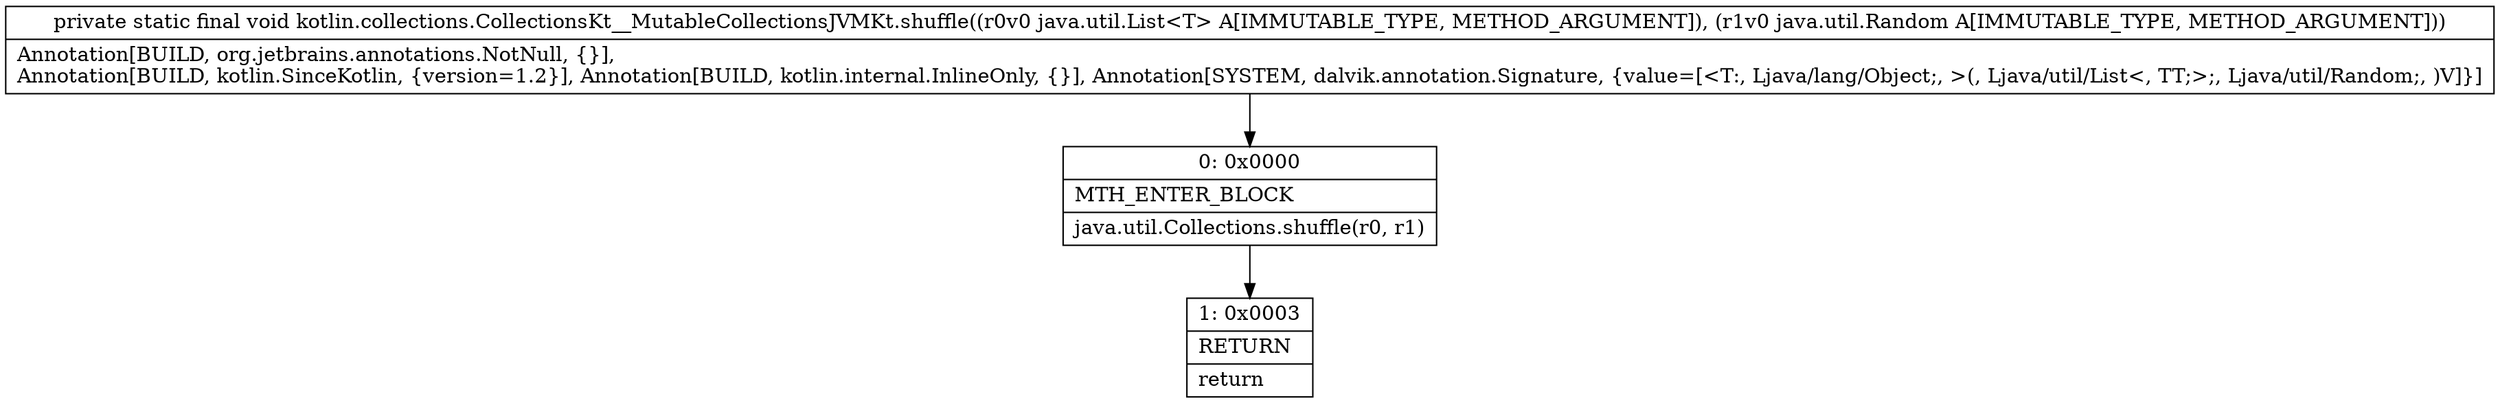 digraph "CFG forkotlin.collections.CollectionsKt__MutableCollectionsJVMKt.shuffle(Ljava\/util\/List;Ljava\/util\/Random;)V" {
Node_0 [shape=record,label="{0\:\ 0x0000|MTH_ENTER_BLOCK\l|java.util.Collections.shuffle(r0, r1)\l}"];
Node_1 [shape=record,label="{1\:\ 0x0003|RETURN\l|return\l}"];
MethodNode[shape=record,label="{private static final void kotlin.collections.CollectionsKt__MutableCollectionsJVMKt.shuffle((r0v0 java.util.List\<T\> A[IMMUTABLE_TYPE, METHOD_ARGUMENT]), (r1v0 java.util.Random A[IMMUTABLE_TYPE, METHOD_ARGUMENT]))  | Annotation[BUILD, org.jetbrains.annotations.NotNull, \{\}], \lAnnotation[BUILD, kotlin.SinceKotlin, \{version=1.2\}], Annotation[BUILD, kotlin.internal.InlineOnly, \{\}], Annotation[SYSTEM, dalvik.annotation.Signature, \{value=[\<T:, Ljava\/lang\/Object;, \>(, Ljava\/util\/List\<, TT;\>;, Ljava\/util\/Random;, )V]\}]\l}"];
MethodNode -> Node_0;
Node_0 -> Node_1;
}

